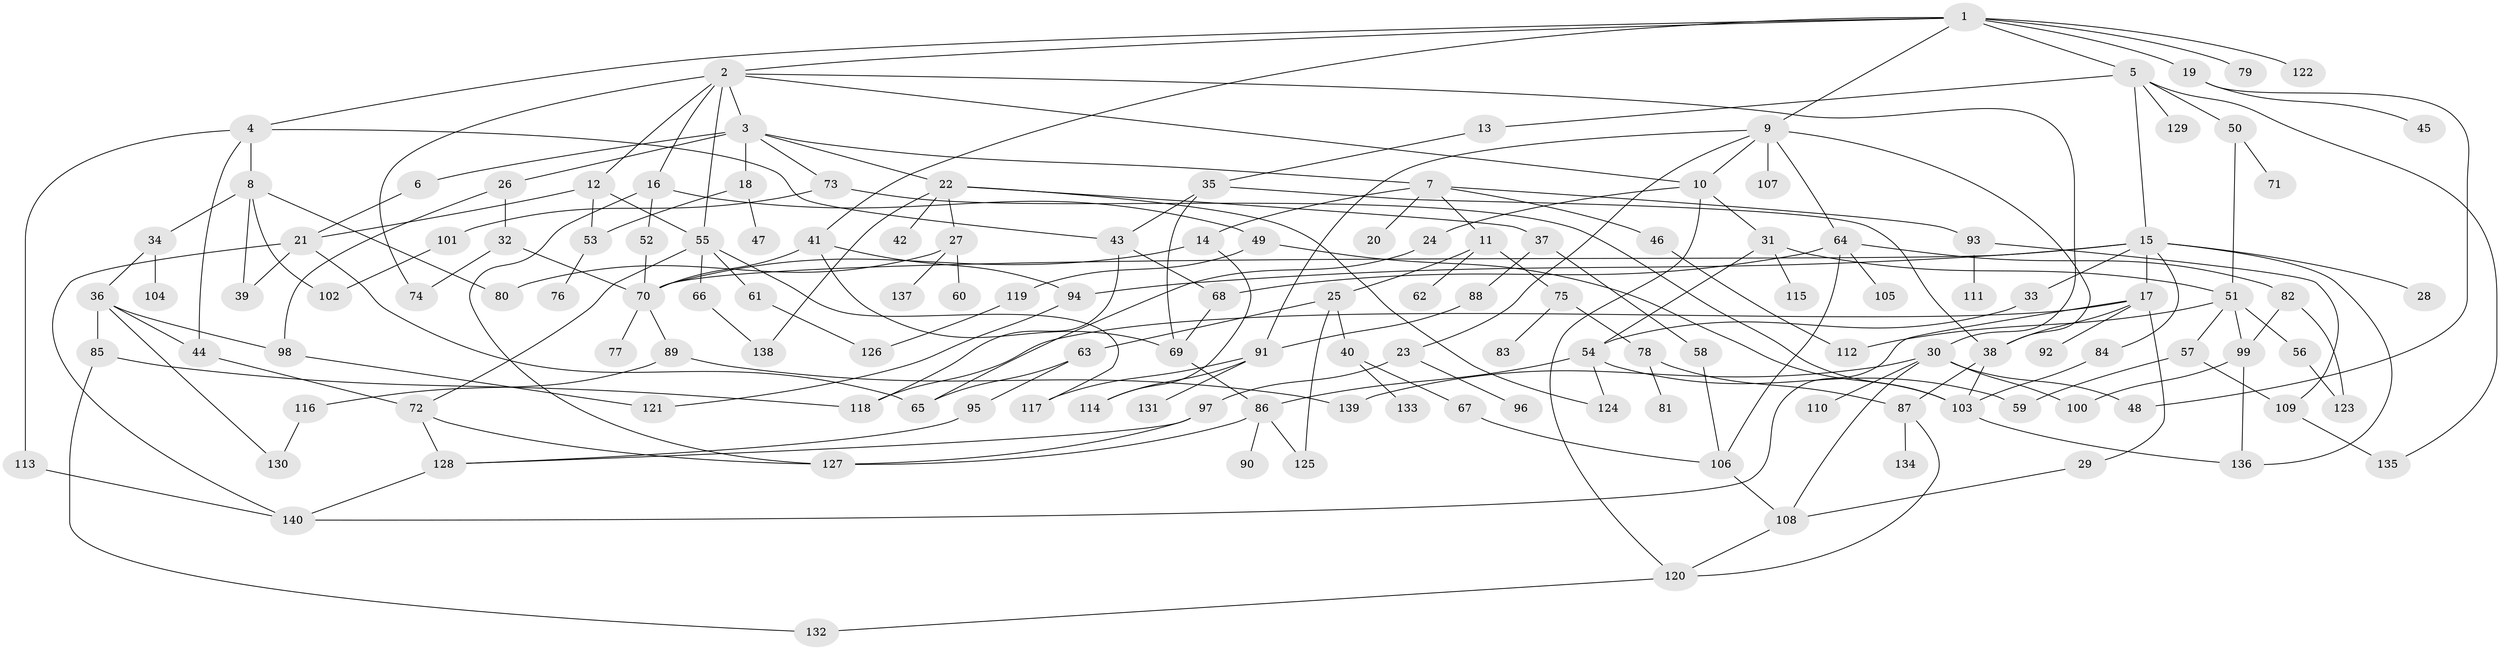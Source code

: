 // Generated by graph-tools (version 1.1) at 2025/13/03/09/25 04:13:39]
// undirected, 140 vertices, 207 edges
graph export_dot {
graph [start="1"]
  node [color=gray90,style=filled];
  1;
  2;
  3;
  4;
  5;
  6;
  7;
  8;
  9;
  10;
  11;
  12;
  13;
  14;
  15;
  16;
  17;
  18;
  19;
  20;
  21;
  22;
  23;
  24;
  25;
  26;
  27;
  28;
  29;
  30;
  31;
  32;
  33;
  34;
  35;
  36;
  37;
  38;
  39;
  40;
  41;
  42;
  43;
  44;
  45;
  46;
  47;
  48;
  49;
  50;
  51;
  52;
  53;
  54;
  55;
  56;
  57;
  58;
  59;
  60;
  61;
  62;
  63;
  64;
  65;
  66;
  67;
  68;
  69;
  70;
  71;
  72;
  73;
  74;
  75;
  76;
  77;
  78;
  79;
  80;
  81;
  82;
  83;
  84;
  85;
  86;
  87;
  88;
  89;
  90;
  91;
  92;
  93;
  94;
  95;
  96;
  97;
  98;
  99;
  100;
  101;
  102;
  103;
  104;
  105;
  106;
  107;
  108;
  109;
  110;
  111;
  112;
  113;
  114;
  115;
  116;
  117;
  118;
  119;
  120;
  121;
  122;
  123;
  124;
  125;
  126;
  127;
  128;
  129;
  130;
  131;
  132;
  133;
  134;
  135;
  136;
  137;
  138;
  139;
  140;
  1 -- 2;
  1 -- 4;
  1 -- 5;
  1 -- 9;
  1 -- 19;
  1 -- 41;
  1 -- 79;
  1 -- 122;
  2 -- 3;
  2 -- 12;
  2 -- 16;
  2 -- 30;
  2 -- 55;
  2 -- 10;
  2 -- 74;
  3 -- 6;
  3 -- 7;
  3 -- 18;
  3 -- 22;
  3 -- 26;
  3 -- 73;
  4 -- 8;
  4 -- 43;
  4 -- 113;
  4 -- 44;
  5 -- 13;
  5 -- 15;
  5 -- 50;
  5 -- 129;
  5 -- 135;
  6 -- 21;
  7 -- 11;
  7 -- 14;
  7 -- 20;
  7 -- 46;
  7 -- 93;
  8 -- 34;
  8 -- 80;
  8 -- 39;
  8 -- 102;
  9 -- 10;
  9 -- 23;
  9 -- 38;
  9 -- 64;
  9 -- 91;
  9 -- 107;
  10 -- 24;
  10 -- 31;
  10 -- 120;
  11 -- 25;
  11 -- 62;
  11 -- 75;
  12 -- 21;
  12 -- 53;
  12 -- 55;
  13 -- 35;
  14 -- 70;
  14 -- 114;
  15 -- 17;
  15 -- 28;
  15 -- 33;
  15 -- 84;
  15 -- 94;
  15 -- 136;
  15 -- 70;
  16 -- 49;
  16 -- 52;
  16 -- 127;
  17 -- 29;
  17 -- 92;
  17 -- 140;
  17 -- 38;
  17 -- 118;
  18 -- 47;
  18 -- 53;
  19 -- 45;
  19 -- 48;
  21 -- 39;
  21 -- 65;
  21 -- 140;
  22 -- 27;
  22 -- 37;
  22 -- 42;
  22 -- 124;
  22 -- 138;
  23 -- 96;
  23 -- 97;
  24 -- 65;
  25 -- 40;
  25 -- 63;
  25 -- 125;
  26 -- 32;
  26 -- 98;
  27 -- 60;
  27 -- 137;
  27 -- 80;
  29 -- 108;
  30 -- 100;
  30 -- 110;
  30 -- 139;
  30 -- 108;
  30 -- 48;
  31 -- 115;
  31 -- 54;
  31 -- 51;
  32 -- 70;
  32 -- 74;
  33 -- 54;
  34 -- 36;
  34 -- 104;
  35 -- 69;
  35 -- 38;
  35 -- 43;
  36 -- 44;
  36 -- 85;
  36 -- 98;
  36 -- 130;
  37 -- 58;
  37 -- 88;
  38 -- 87;
  38 -- 103;
  40 -- 67;
  40 -- 133;
  41 -- 69;
  41 -- 94;
  41 -- 70;
  43 -- 118;
  43 -- 68;
  44 -- 72;
  46 -- 112;
  49 -- 119;
  49 -- 103;
  50 -- 51;
  50 -- 71;
  51 -- 56;
  51 -- 57;
  51 -- 112;
  51 -- 99;
  52 -- 70;
  53 -- 76;
  54 -- 59;
  54 -- 86;
  54 -- 124;
  55 -- 61;
  55 -- 66;
  55 -- 72;
  55 -- 117;
  56 -- 123;
  57 -- 109;
  57 -- 59;
  58 -- 106;
  61 -- 126;
  63 -- 95;
  63 -- 65;
  64 -- 68;
  64 -- 82;
  64 -- 105;
  64 -- 106;
  66 -- 138;
  67 -- 106;
  68 -- 69;
  69 -- 86;
  70 -- 77;
  70 -- 89;
  72 -- 127;
  72 -- 128;
  73 -- 101;
  73 -- 103;
  75 -- 78;
  75 -- 83;
  78 -- 81;
  78 -- 87;
  82 -- 99;
  82 -- 123;
  84 -- 103;
  85 -- 132;
  85 -- 118;
  86 -- 90;
  86 -- 125;
  86 -- 127;
  87 -- 134;
  87 -- 120;
  88 -- 91;
  89 -- 116;
  89 -- 139;
  91 -- 114;
  91 -- 131;
  91 -- 117;
  93 -- 111;
  93 -- 109;
  94 -- 121;
  95 -- 128;
  97 -- 127;
  97 -- 128;
  98 -- 121;
  99 -- 136;
  99 -- 100;
  101 -- 102;
  103 -- 136;
  106 -- 108;
  108 -- 120;
  109 -- 135;
  113 -- 140;
  116 -- 130;
  119 -- 126;
  120 -- 132;
  128 -- 140;
}
